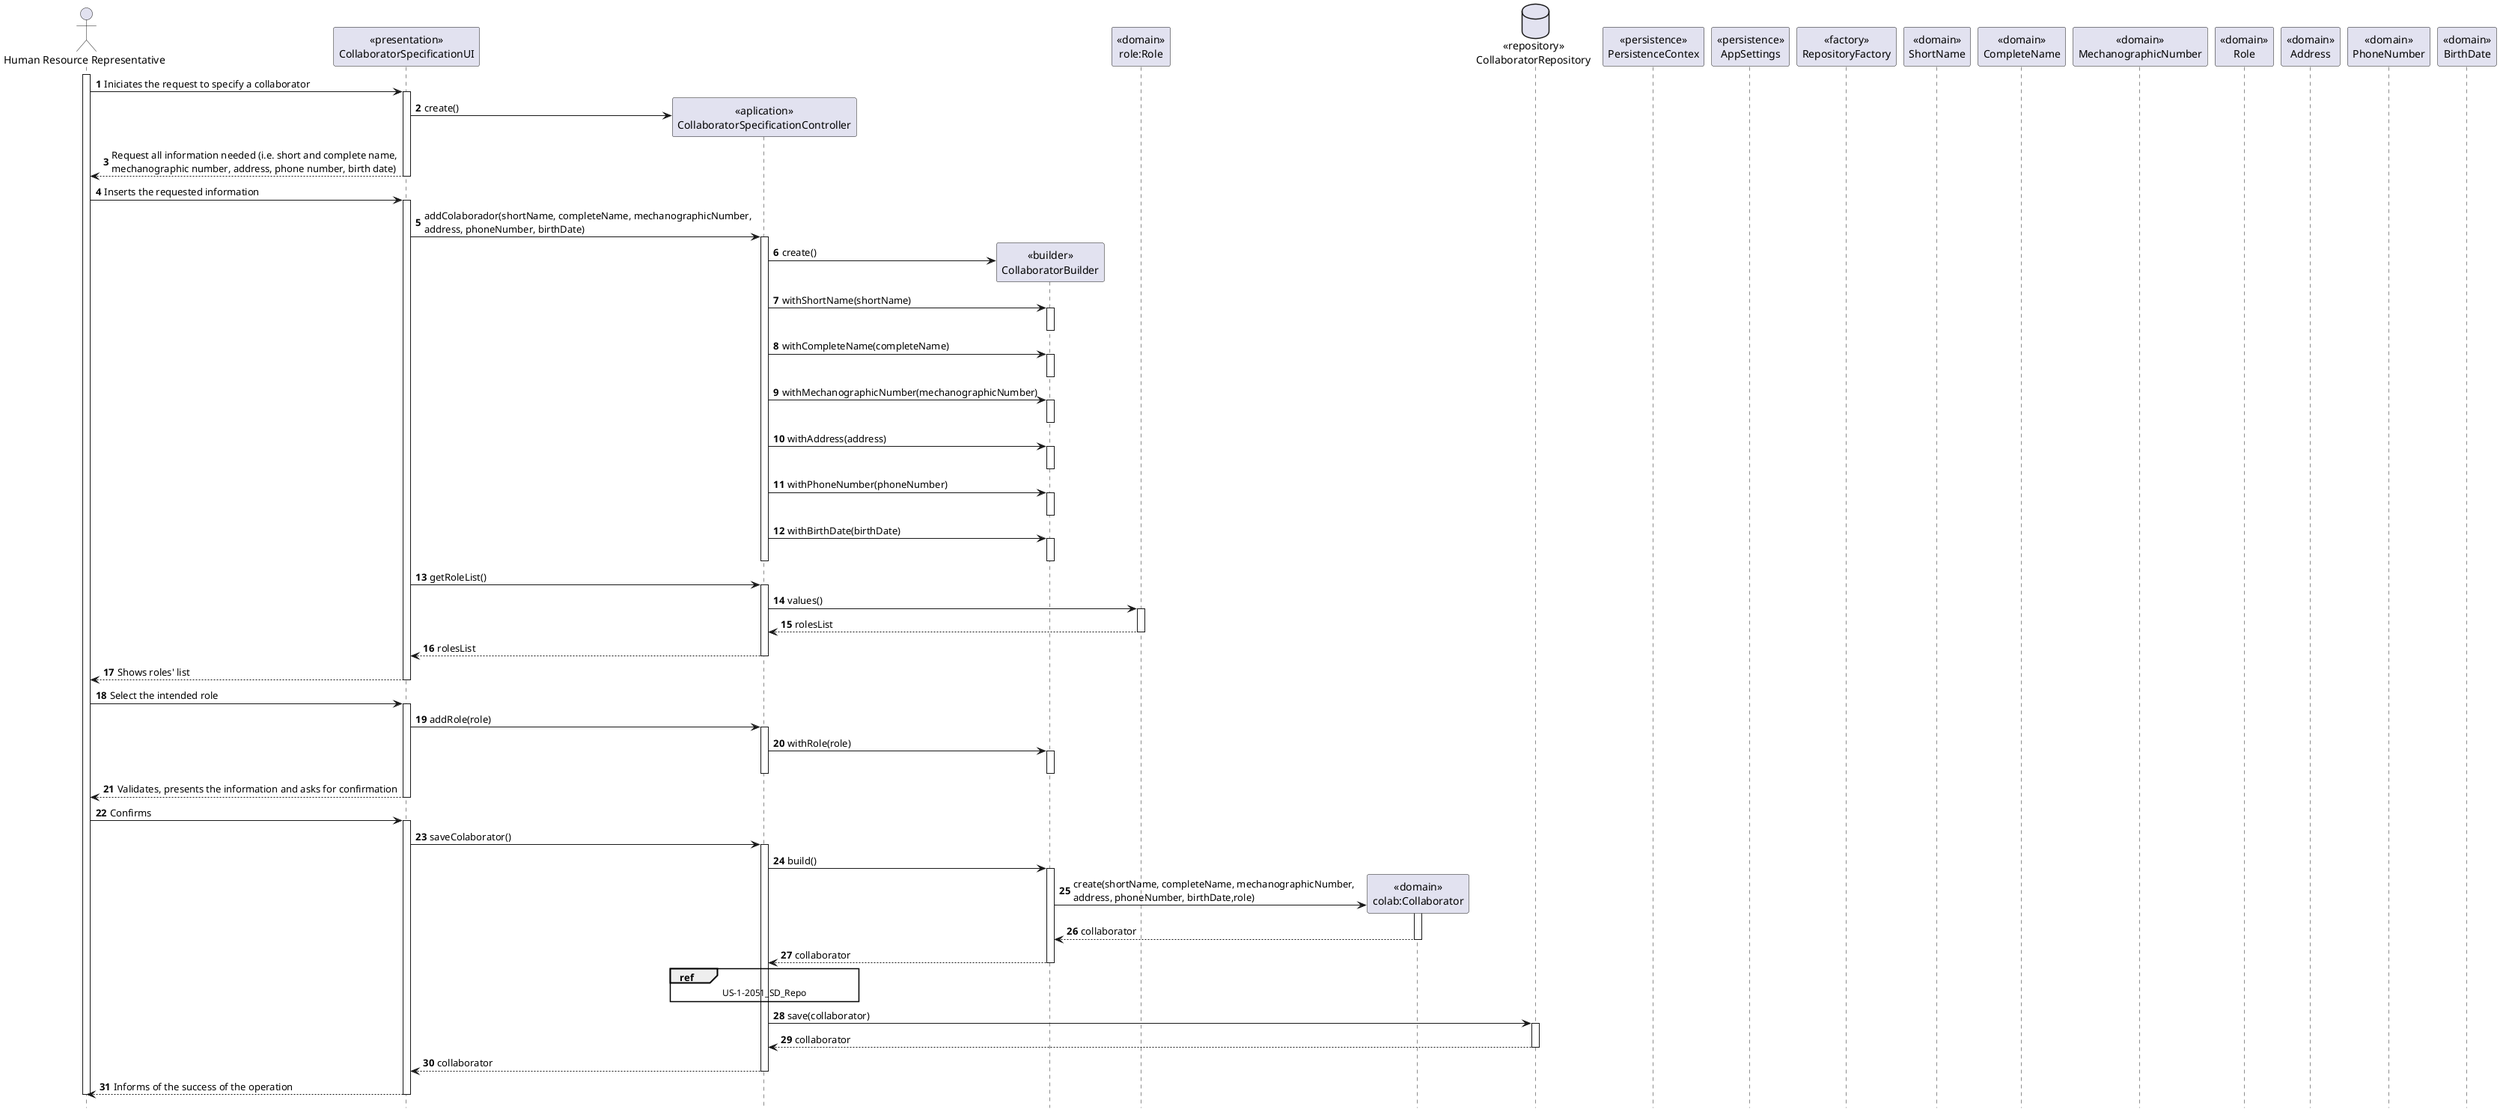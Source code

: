 @startuml
autonumber
hide footbox

actor "Human Resource Representative" as HRR

participant "<<presentation>>\nCollaboratorSpecificationUI" as UI
participant "<<aplication>>\nCollaboratorSpecificationController" as CTRL
participant "<<builder>>\nCollaboratorBuilder" as CB
participant "<<domain>>\nrole:Role" as ROLE
participant "<<domain>>\ncolab:Collaborator" as COLAB
database "<<repository>>\nCollaboratorRepository" as CR

participant "<<persistence>>\nPersistenceContex" as PC
participant "<<persistence>>\nAppSettings" as AS
participant "<<factory>>\nRepositoryFactory" as RF
participant "<<domain>>\nShortName" as SN
participant "<<domain>>\nCompleteName" as CN
participant "<<domain>>\nMechanographicNumber" as MN
participant "<<domain>>\nRole" as R
participant "<<domain>>\nAddress" as A
participant "<<domain>>\nPhoneNumber" as PN
participant "<<domain>>\nBirthDate" as BD

activate HRR

HRR-> UI : Iniciates the request to specify a collaborator
activate UI

UI-> CTRL** : create()

UI --> HRR: Request all information needed (i.e. short and complete name,\nmechanographic number, address, phone number, birth date)

deactivate UI
HRR-> UI : Inserts the requested information
activate UI
UI-> CTRL : addColaborador(shortName, completeName, mechanographicNumber,\naddress, phoneNumber, birthDate)
activate CTRL

CTRL-> CB** : create()
CTRL-> CB : withShortName(shortName)
activate CB
deactivate CB
CTRL-> CB : withCompleteName(completeName)
activate CB
deactivate CB
CTRL-> CB : withMechanographicNumber(mechanographicNumber)
activate CB
deactivate CB
CTRL-> CB : withAddress(address)
activate CB
deactivate CB
CTRL-> CB : withPhoneNumber(phoneNumber)
activate CB
deactivate CB
CTRL-> CB : withBirthDate(birthDate)
activate CB
deactivate CB
deactivate CB
deactivate CTRL

UI-> CTRL : getRoleList()
activate CTRL

CTRL-> ROLE : values()
activate ROLE

ROLE--> CTRL : rolesList
deactivate ROLE
CTRL--> UI : rolesList
deactivate CTRL

UI --> HRR: Shows roles' list
deactivate UI

HRR-> UI : Select the intended role
activate UI

UI-> CTRL : addRole(role)
activate CTRL
CTRL-> CB : withRole(role)
activate CB
deactivate CB
deactivate CTRL

UI --> HRR: Validates, presents the information and asks for confirmation
deactivate UI

deactivate UI
HRR-> UI : Confirms
activate UI

UI-> CTRL : saveColaborator()
activate CTRL

CTRL-> CB : build()
activate CB
CB-> COLAB** : create(shortName, completeName, mechanographicNumber,\naddress, phoneNumber, birthDate,role)

activate COLAB
COLAB --> CB : collaborator
deactivate COLAB
CB --> CTRL : collaborator
deactivate CB

ref over CTRL
US-1-2051_SD_Repo
end ref

CTRL-> CR : save(collaborator)
activate CR
CR --> CTRL : collaborator
deactivate CR
CTRL --> UI : collaborator
deactivate CTRL

UI --> HRR: Informs of the success of the operation
deactivate UI
deactivate HRR

@enduml
